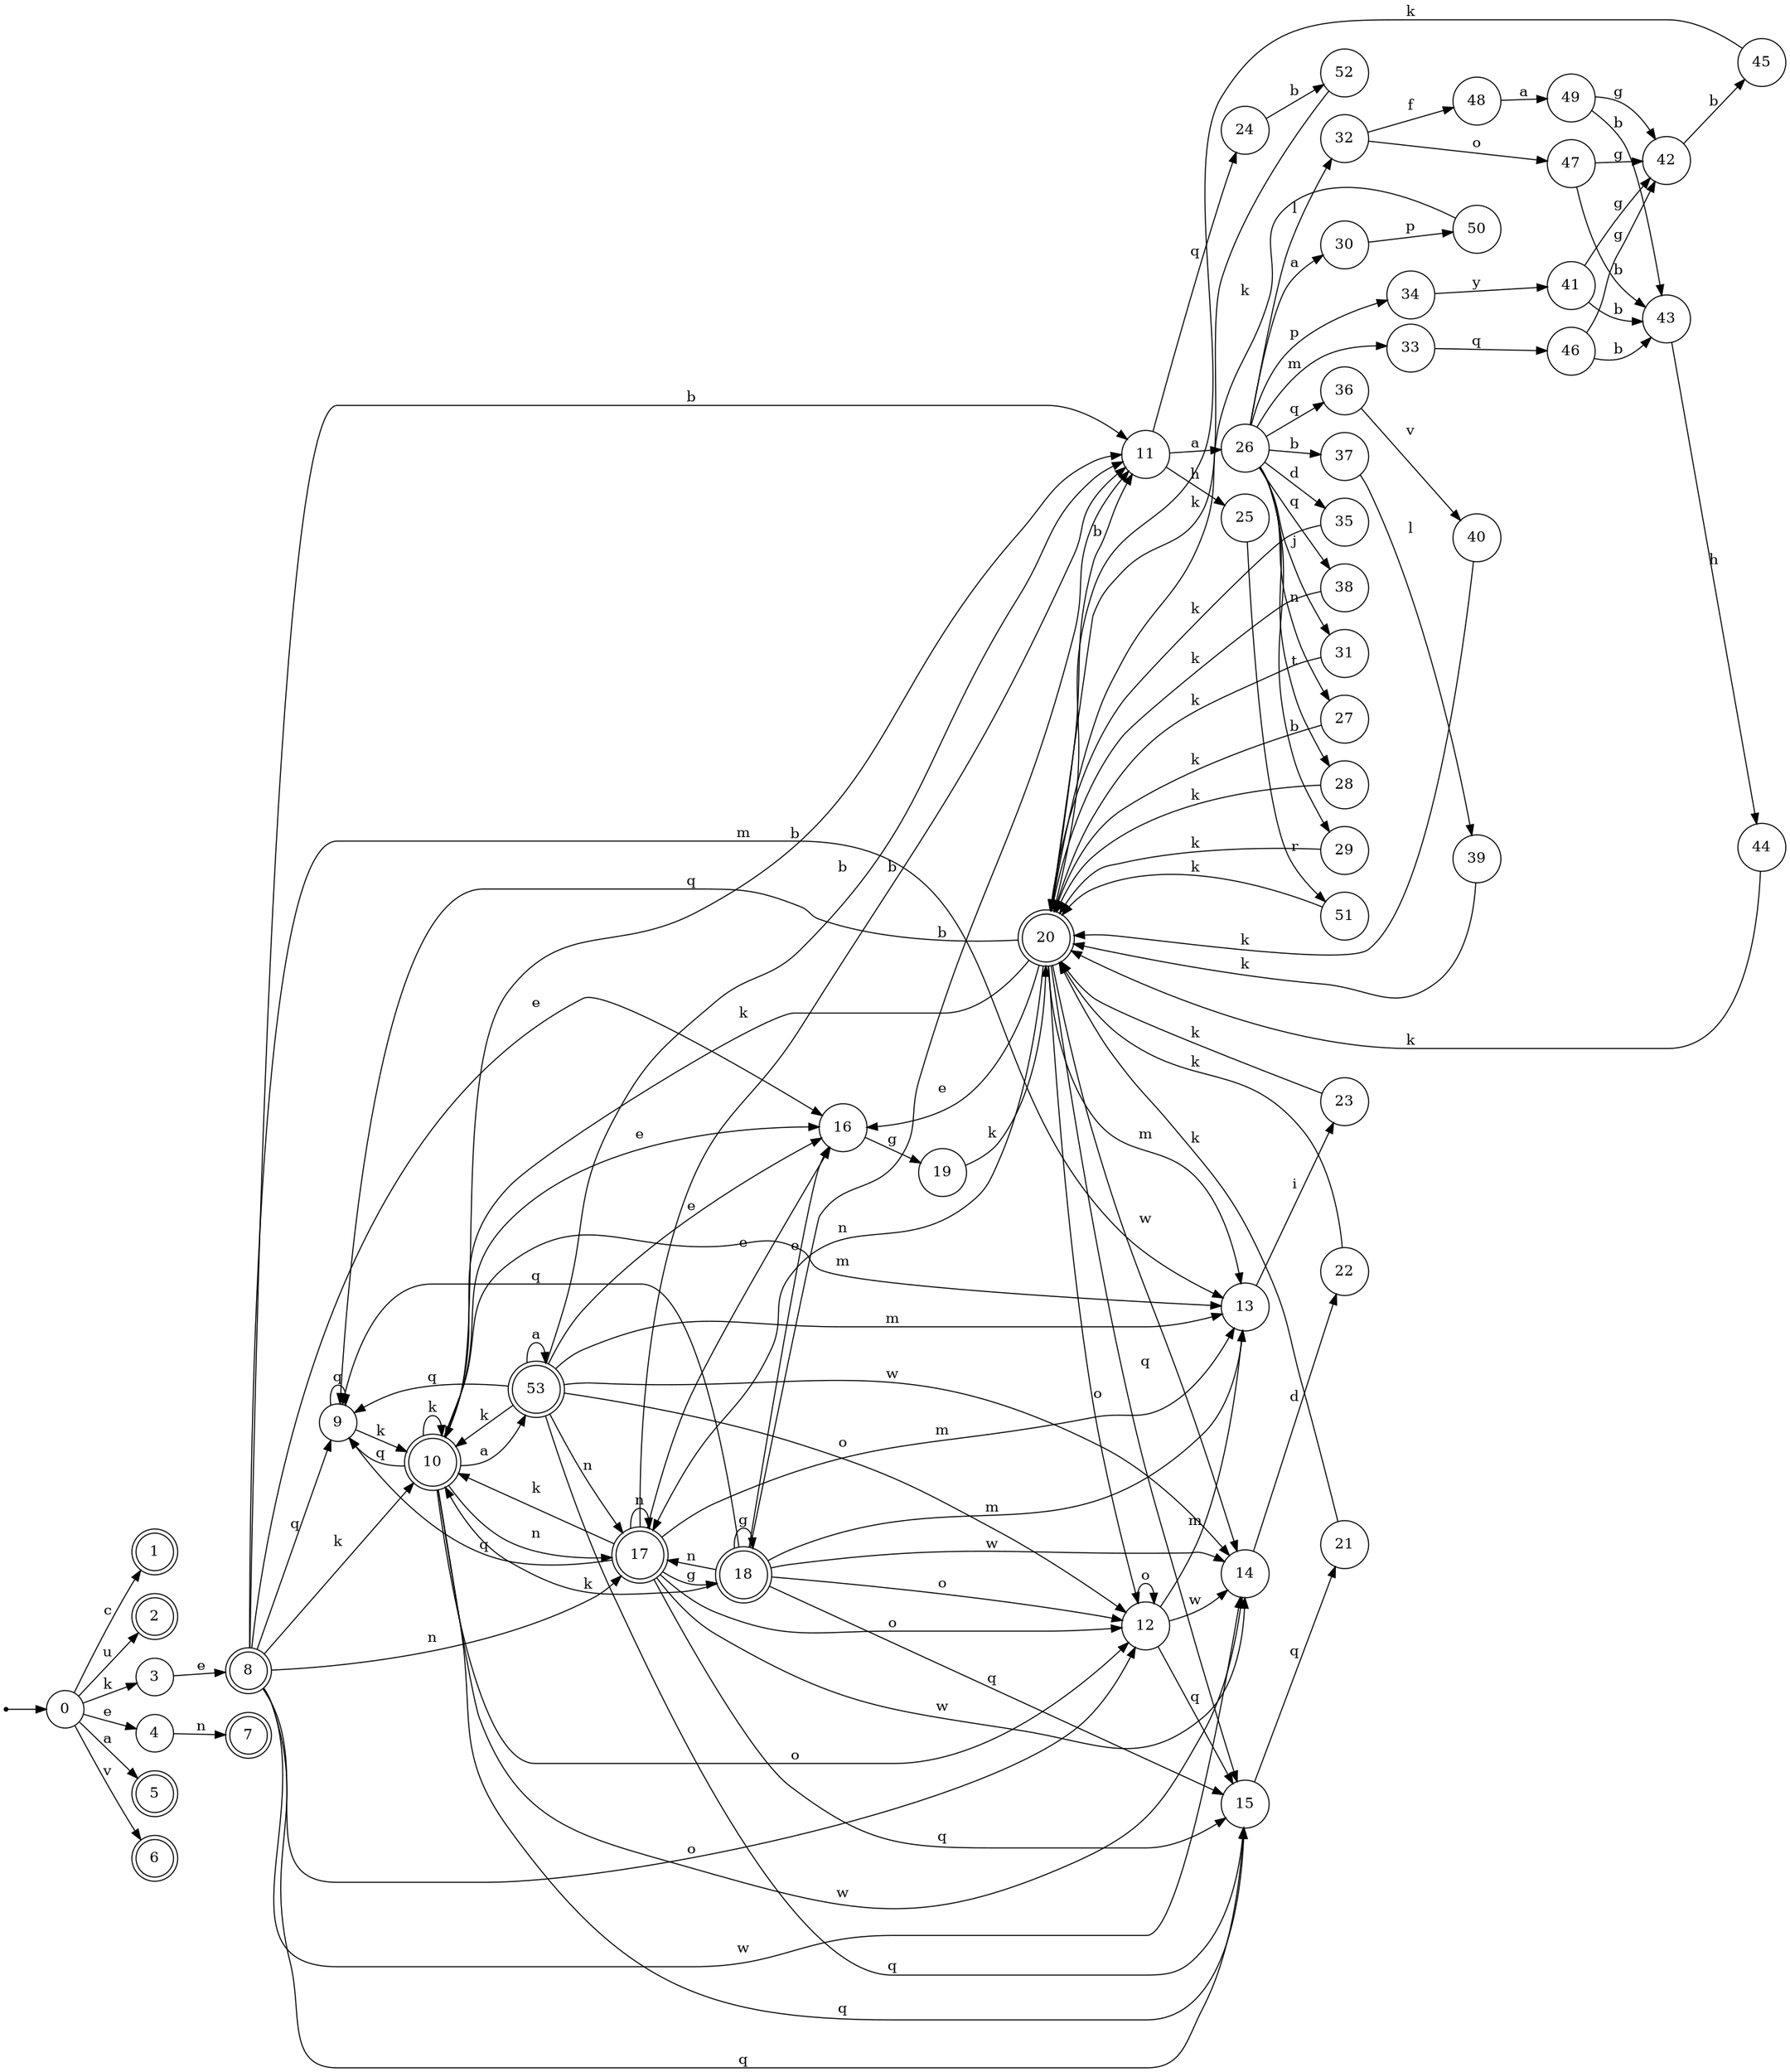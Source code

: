 digraph finite_state_machine {
rankdir=LR;
size="20,20";
node [shape = point]; "dummy0"
node [shape = circle]; "0";
"dummy0" -> "0";
node [shape = doublecircle]; "1";node [shape = doublecircle]; "2";node [shape = circle]; "3";
node [shape = circle]; "4";
node [shape = doublecircle]; "5";node [shape = doublecircle]; "6";node [shape = doublecircle]; "7";node [shape = doublecircle]; "8";node [shape = circle]; "9";
node [shape = doublecircle]; "10";node [shape = circle]; "11";
node [shape = circle]; "12";
node [shape = circle]; "13";
node [shape = circle]; "14";
node [shape = circle]; "15";
node [shape = circle]; "16";
node [shape = doublecircle]; "17";node [shape = doublecircle]; "18";node [shape = circle]; "19";
node [shape = doublecircle]; "20";node [shape = circle]; "21";
node [shape = circle]; "22";
node [shape = circle]; "23";
node [shape = circle]; "24";
node [shape = circle]; "25";
node [shape = circle]; "26";
node [shape = circle]; "27";
node [shape = circle]; "28";
node [shape = circle]; "29";
node [shape = circle]; "30";
node [shape = circle]; "31";
node [shape = circle]; "32";
node [shape = circle]; "33";
node [shape = circle]; "34";
node [shape = circle]; "35";
node [shape = circle]; "36";
node [shape = circle]; "37";
node [shape = circle]; "38";
node [shape = circle]; "39";
node [shape = circle]; "40";
node [shape = circle]; "41";
node [shape = circle]; "42";
node [shape = circle]; "43";
node [shape = circle]; "44";
node [shape = circle]; "45";
node [shape = circle]; "46";
node [shape = circle]; "47";
node [shape = circle]; "48";
node [shape = circle]; "49";
node [shape = circle]; "50";
node [shape = circle]; "51";
node [shape = circle]; "52";
node [shape = doublecircle]; "53";"0" -> "1" [label = "c"];
 "0" -> "2" [label = "u"];
 "0" -> "3" [label = "k"];
 "0" -> "4" [label = "e"];
 "0" -> "5" [label = "a"];
 "0" -> "6" [label = "v"];
 "4" -> "7" [label = "n"];
 "3" -> "8" [label = "e"];
 "8" -> "9" [label = "q"];
 "8" -> "15" [label = "q"];
 "8" -> "10" [label = "k"];
 "8" -> "11" [label = "b"];
 "8" -> "12" [label = "o"];
 "8" -> "13" [label = "m"];
 "8" -> "14" [label = "w"];
 "8" -> "16" [label = "e"];
 "8" -> "17" [label = "n"];
 "17" -> "17" [label = "n"];
 "17" -> "18" [label = "g"];
 "17" -> "9" [label = "q"];
 "17" -> "15" [label = "q"];
 "17" -> "10" [label = "k"];
 "17" -> "11" [label = "b"];
 "17" -> "12" [label = "o"];
 "17" -> "13" [label = "m"];
 "17" -> "14" [label = "w"];
 "17" -> "16" [label = "e"];
 "18" -> "18" [label = "g"];
 "18" -> "17" [label = "n"];
 "18" -> "9" [label = "q"];
 "18" -> "15" [label = "q"];
 "18" -> "10" [label = "k"];
 "18" -> "11" [label = "b"];
 "18" -> "12" [label = "o"];
 "18" -> "13" [label = "m"];
 "18" -> "14" [label = "w"];
 "18" -> "16" [label = "e"];
 "16" -> "19" [label = "g"];
 "19" -> "20" [label = "k"];
 "20" -> "11" [label = "b"];
 "20" -> "12" [label = "o"];
 "20" -> "13" [label = "m"];
 "20" -> "14" [label = "w"];
 "20" -> "9" [label = "q"];
 "20" -> "15" [label = "q"];
 "20" -> "16" [label = "e"];
 "20" -> "10" [label = "k"];
 "20" -> "17" [label = "n"];
 "15" -> "21" [label = "q"];
 "21" -> "20" [label = "k"];
 "14" -> "22" [label = "d"];
 "22" -> "20" [label = "k"];
 "13" -> "23" [label = "i"];
 "23" -> "20" [label = "k"];
 "12" -> "12" [label = "o"];
 "12" -> "13" [label = "m"];
 "12" -> "14" [label = "w"];
 "12" -> "15" [label = "q"];
 "11" -> "24" [label = "q"];
 "11" -> "25" [label = "h"];
 "11" -> "26" [label = "a"];
 "26" -> "27" [label = "n"];
 "26" -> "28" [label = "t"];
 "26" -> "37" [label = "b"];
 "26" -> "29" [label = "b"];
 "26" -> "30" [label = "a"];
 "26" -> "31" [label = "j"];
 "26" -> "32" [label = "l"];
 "26" -> "33" [label = "m"];
 "26" -> "34" [label = "p"];
 "26" -> "35" [label = "d"];
 "26" -> "36" [label = "q"];
 "26" -> "38" [label = "q"];
 "38" -> "20" [label = "k"];
 "37" -> "39" [label = "l"];
 "39" -> "20" [label = "k"];
 "36" -> "40" [label = "v"];
 "40" -> "20" [label = "k"];
 "35" -> "20" [label = "k"];
 "34" -> "41" [label = "y"];
 "41" -> "42" [label = "g"];
 "41" -> "43" [label = "b"];
 "43" -> "44" [label = "h"];
 "44" -> "20" [label = "k"];
 "42" -> "45" [label = "b"];
 "45" -> "20" [label = "k"];
 "33" -> "46" [label = "q"];
 "46" -> "42" [label = "g"];
 "46" -> "43" [label = "b"];
 "32" -> "47" [label = "o"];
 "32" -> "48" [label = "f"];
 "48" -> "49" [label = "a"];
 "49" -> "42" [label = "g"];
 "49" -> "43" [label = "b"];
 "47" -> "42" [label = "g"];
 "47" -> "43" [label = "b"];
 "31" -> "20" [label = "k"];
 "30" -> "50" [label = "p"];
 "50" -> "20" [label = "k"];
 "29" -> "20" [label = "k"];
 "28" -> "20" [label = "k"];
 "27" -> "20" [label = "k"];
 "25" -> "51" [label = "r"];
 "51" -> "20" [label = "k"];
 "24" -> "52" [label = "b"];
 "52" -> "20" [label = "k"];
 "10" -> "10" [label = "k"];
 "10" -> "9" [label = "q"];
 "10" -> "15" [label = "q"];
 "10" -> "53" [label = "a"];
 "10" -> "11" [label = "b"];
 "10" -> "12" [label = "o"];
 "10" -> "13" [label = "m"];
 "10" -> "14" [label = "w"];
 "10" -> "16" [label = "e"];
 "10" -> "17" [label = "n"];
 "53" -> "53" [label = "a"];
 "53" -> "9" [label = "q"];
 "53" -> "15" [label = "q"];
 "53" -> "10" [label = "k"];
 "53" -> "11" [label = "b"];
 "53" -> "12" [label = "o"];
 "53" -> "13" [label = "m"];
 "53" -> "14" [label = "w"];
 "53" -> "16" [label = "e"];
 "53" -> "17" [label = "n"];
 "9" -> "9" [label = "q"];
 "9" -> "10" [label = "k"];
 }
